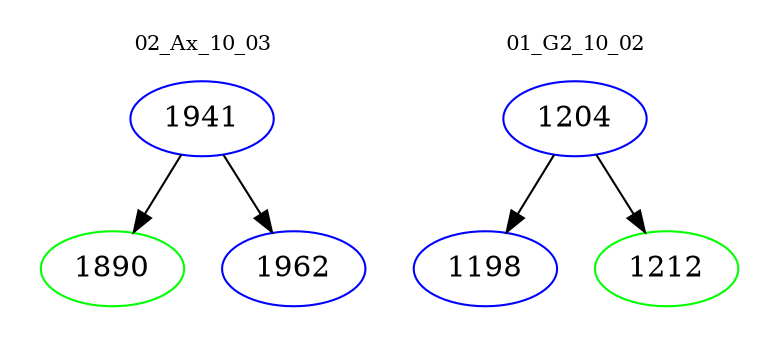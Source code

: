 digraph{
subgraph cluster_0 {
color = white
label = "02_Ax_10_03";
fontsize=10;
T0_1941 [label="1941", color="blue"]
T0_1941 -> T0_1890 [color="black"]
T0_1890 [label="1890", color="green"]
T0_1941 -> T0_1962 [color="black"]
T0_1962 [label="1962", color="blue"]
}
subgraph cluster_1 {
color = white
label = "01_G2_10_02";
fontsize=10;
T1_1204 [label="1204", color="blue"]
T1_1204 -> T1_1198 [color="black"]
T1_1198 [label="1198", color="blue"]
T1_1204 -> T1_1212 [color="black"]
T1_1212 [label="1212", color="green"]
}
}
